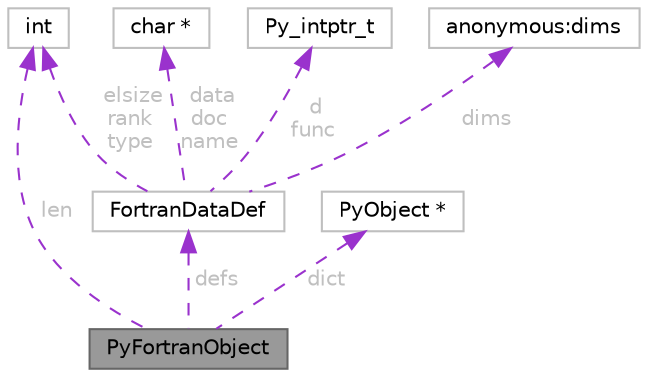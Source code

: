 digraph "PyFortranObject"
{
 // LATEX_PDF_SIZE
  bgcolor="transparent";
  edge [fontname=Helvetica,fontsize=10,labelfontname=Helvetica,labelfontsize=10];
  node [fontname=Helvetica,fontsize=10,shape=box,height=0.2,width=0.4];
  Node1 [id="Node000001",label="PyFortranObject",height=0.2,width=0.4,color="gray40", fillcolor="grey60", style="filled", fontcolor="black",tooltip=" "];
  Node2 -> Node1 [id="edge8_Node000001_Node000002",dir="back",color="darkorchid3",style="dashed",tooltip=" ",label=" len",fontcolor="grey" ];
  Node2 [id="Node000002",label="int",height=0.2,width=0.4,color="grey75", fillcolor="white", style="filled",tooltip=" "];
  Node3 -> Node1 [id="edge9_Node000001_Node000003",dir="back",color="darkorchid3",style="dashed",tooltip=" ",label=" defs",fontcolor="grey" ];
  Node3 [id="Node000003",label="FortranDataDef",height=0.2,width=0.4,color="grey75", fillcolor="white", style="filled",URL="$da/dae/structFortranDataDef.html",tooltip=" "];
  Node4 -> Node3 [id="edge10_Node000003_Node000004",dir="back",color="darkorchid3",style="dashed",tooltip=" ",label=" data\ndoc\nname",fontcolor="grey" ];
  Node4 [id="Node000004",label="char *",height=0.2,width=0.4,color="grey75", fillcolor="white", style="filled",tooltip=" "];
  Node2 -> Node3 [id="edge11_Node000003_Node000002",dir="back",color="darkorchid3",style="dashed",tooltip=" ",label=" elsize\nrank\ntype",fontcolor="grey" ];
  Node5 -> Node3 [id="edge12_Node000003_Node000005",dir="back",color="darkorchid3",style="dashed",tooltip=" ",label=" d\nfunc",fontcolor="grey" ];
  Node5 [id="Node000005",label="Py_intptr_t",height=0.2,width=0.4,color="grey75", fillcolor="white", style="filled",tooltip=" "];
  Node6 -> Node3 [id="edge13_Node000003_Node000006",dir="back",color="darkorchid3",style="dashed",tooltip=" ",label=" dims",fontcolor="grey" ];
  Node6 [id="Node000006",label="anonymous:dims",height=0.2,width=0.4,color="grey75", fillcolor="white", style="filled",tooltip=" "];
  Node7 -> Node1 [id="edge14_Node000001_Node000007",dir="back",color="darkorchid3",style="dashed",tooltip=" ",label=" dict",fontcolor="grey" ];
  Node7 [id="Node000007",label="PyObject *",height=0.2,width=0.4,color="grey75", fillcolor="white", style="filled",tooltip=" "];
}
